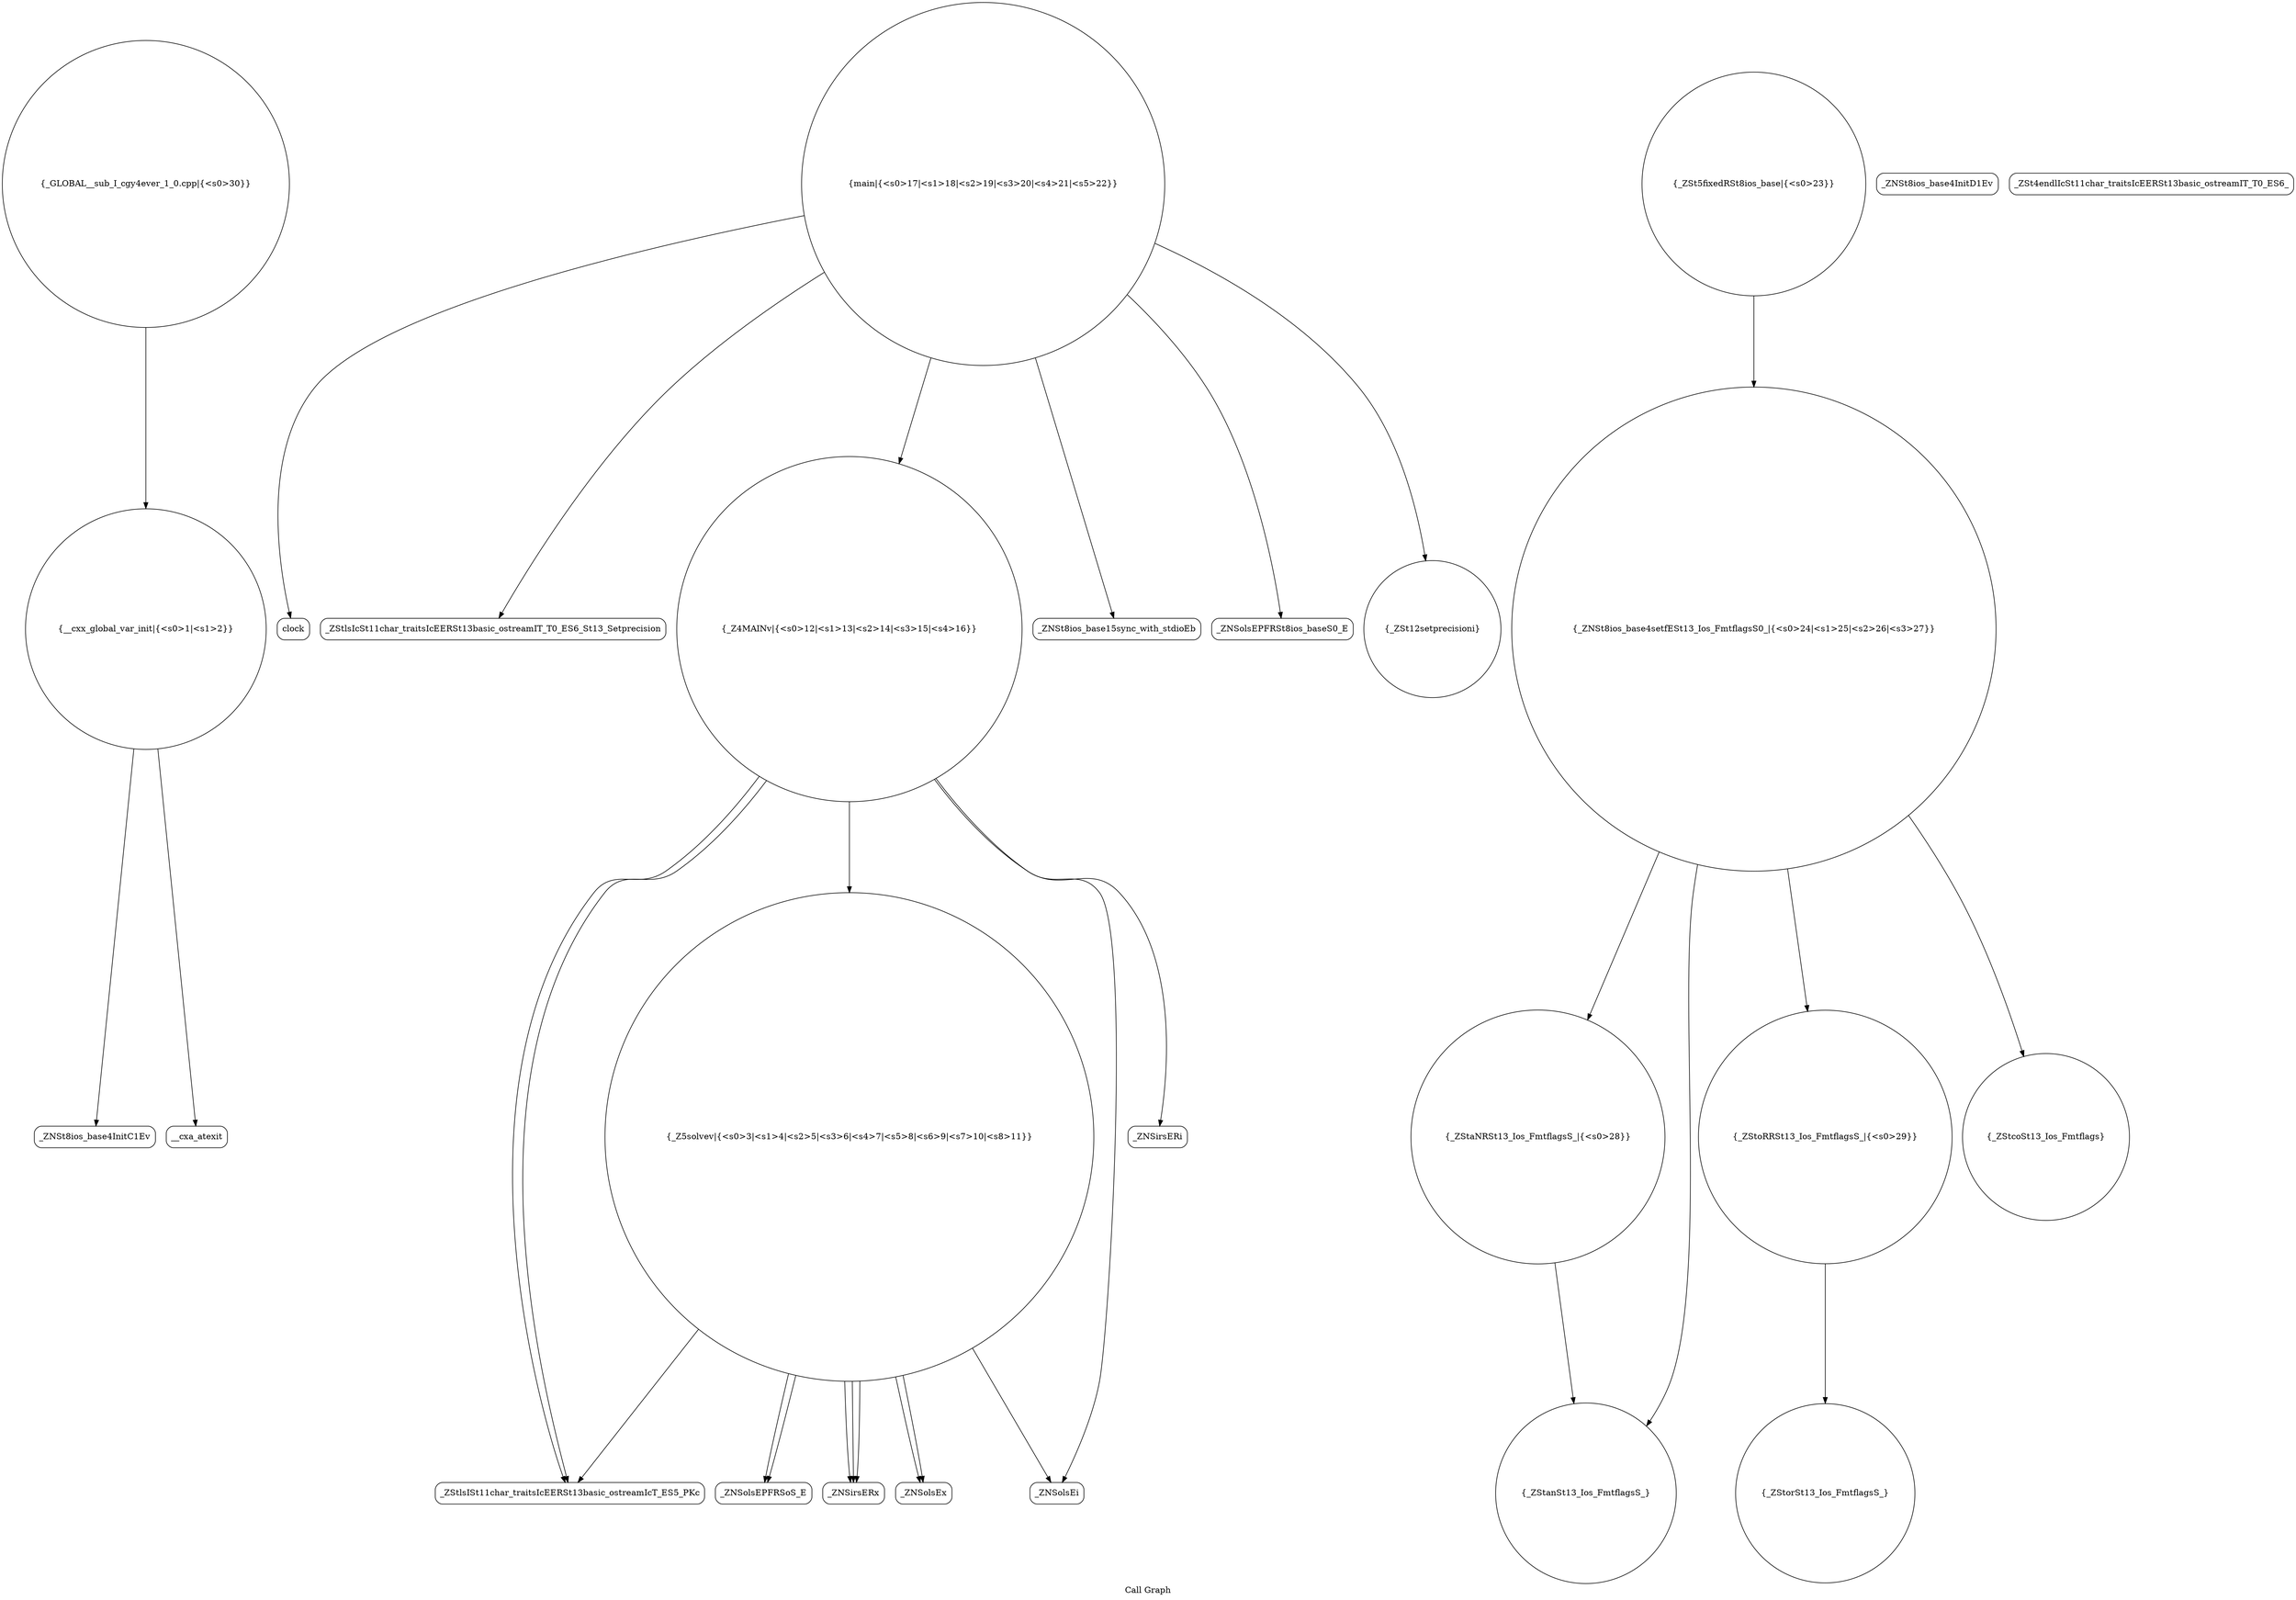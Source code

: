 digraph "Call Graph" {
	label="Call Graph";

	Node0x5591696694b0 [shape=record,shape=circle,label="{__cxx_global_var_init|{<s0>1|<s1>2}}"];
	Node0x5591696694b0:s0 -> Node0x559169669940[color=black];
	Node0x5591696694b0:s1 -> Node0x559169669a40[color=black];
	Node0x55916966a5c0 [shape=record,shape=circle,label="{_GLOBAL__sub_I_cgy4ever_1_0.cpp|{<s0>30}}"];
	Node0x55916966a5c0:s0 -> Node0x5591696694b0[color=black];
	Node0x559169669c40 [shape=record,shape=Mrecord,label="{_ZNSolsEPFRSoS_E}"];
	Node0x559169669fc0 [shape=record,shape=Mrecord,label="{clock}"];
	Node0x55916966a340 [shape=record,shape=circle,label="{_ZStaNRSt13_Ios_FmtflagsS_|{<s0>28}}"];
	Node0x55916966a340:s0 -> Node0x55916966a4c0[color=black];
	Node0x5591696699c0 [shape=record,shape=Mrecord,label="{_ZNSt8ios_base4InitD1Ev}"];
	Node0x559169669d40 [shape=record,shape=Mrecord,label="{_ZStlsISt11char_traitsIcEERSt13basic_ostreamIcT_ES5_PKc}"];
	Node0x55916966a0c0 [shape=record,shape=Mrecord,label="{_ZStlsIcSt11char_traitsIcEERSt13basic_ostreamIT_T0_ES6_St13_Setprecision}"];
	Node0x55916966a440 [shape=record,shape=circle,label="{_ZStoRRSt13_Ios_FmtflagsS_|{<s0>29}}"];
	Node0x55916966a440:s0 -> Node0x55916966a540[color=black];
	Node0x559169669ac0 [shape=record,shape=circle,label="{_Z5solvev|{<s0>3|<s1>4|<s2>5|<s3>6|<s4>7|<s5>8|<s6>9|<s7>10|<s8>11}}"];
	Node0x559169669ac0:s0 -> Node0x559169669b40[color=black];
	Node0x559169669ac0:s1 -> Node0x559169669b40[color=black];
	Node0x559169669ac0:s2 -> Node0x559169669b40[color=black];
	Node0x559169669ac0:s3 -> Node0x559169669bc0[color=black];
	Node0x559169669ac0:s4 -> Node0x559169669c40[color=black];
	Node0x559169669ac0:s5 -> Node0x559169669dc0[color=black];
	Node0x559169669ac0:s6 -> Node0x559169669d40[color=black];
	Node0x559169669ac0:s7 -> Node0x559169669dc0[color=black];
	Node0x559169669ac0:s8 -> Node0x559169669c40[color=black];
	Node0x559169669e40 [shape=record,shape=circle,label="{_Z4MAINv|{<s0>12|<s1>13|<s2>14|<s3>15|<s4>16}}"];
	Node0x559169669e40:s0 -> Node0x559169669ec0[color=black];
	Node0x559169669e40:s1 -> Node0x559169669d40[color=black];
	Node0x559169669e40:s2 -> Node0x559169669bc0[color=black];
	Node0x559169669e40:s3 -> Node0x559169669d40[color=black];
	Node0x559169669e40:s4 -> Node0x559169669ac0[color=black];
	Node0x55916966a1c0 [shape=record,shape=circle,label="{_ZSt5fixedRSt8ios_base|{<s0>23}}"];
	Node0x55916966a1c0:s0 -> Node0x55916966a2c0[color=black];
	Node0x55916966a540 [shape=record,shape=circle,label="{_ZStorSt13_Ios_FmtflagsS_}"];
	Node0x559169669bc0 [shape=record,shape=Mrecord,label="{_ZNSolsEi}"];
	Node0x559169669f40 [shape=record,shape=circle,label="{main|{<s0>17|<s1>18|<s2>19|<s3>20|<s4>21|<s5>22}}"];
	Node0x559169669f40:s0 -> Node0x559169669fc0[color=black];
	Node0x559169669f40:s1 -> Node0x55916966a040[color=black];
	Node0x559169669f40:s2 -> Node0x55916966a140[color=black];
	Node0x559169669f40:s3 -> Node0x55916966a240[color=black];
	Node0x559169669f40:s4 -> Node0x55916966a0c0[color=black];
	Node0x559169669f40:s5 -> Node0x559169669e40[color=black];
	Node0x55916966a2c0 [shape=record,shape=circle,label="{_ZNSt8ios_base4setfESt13_Ios_FmtflagsS0_|{<s0>24|<s1>25|<s2>26|<s3>27}}"];
	Node0x55916966a2c0:s0 -> Node0x55916966a3c0[color=black];
	Node0x55916966a2c0:s1 -> Node0x55916966a340[color=black];
	Node0x55916966a2c0:s2 -> Node0x55916966a4c0[color=black];
	Node0x55916966a2c0:s3 -> Node0x55916966a440[color=black];
	Node0x559169669940 [shape=record,shape=Mrecord,label="{_ZNSt8ios_base4InitC1Ev}"];
	Node0x559169669cc0 [shape=record,shape=Mrecord,label="{_ZSt4endlIcSt11char_traitsIcEERSt13basic_ostreamIT_T0_ES6_}"];
	Node0x55916966a040 [shape=record,shape=Mrecord,label="{_ZNSt8ios_base15sync_with_stdioEb}"];
	Node0x55916966a3c0 [shape=record,shape=circle,label="{_ZStcoSt13_Ios_Fmtflags}"];
	Node0x559169669a40 [shape=record,shape=Mrecord,label="{__cxa_atexit}"];
	Node0x559169669dc0 [shape=record,shape=Mrecord,label="{_ZNSolsEx}"];
	Node0x55916966a140 [shape=record,shape=Mrecord,label="{_ZNSolsEPFRSt8ios_baseS0_E}"];
	Node0x55916966a4c0 [shape=record,shape=circle,label="{_ZStanSt13_Ios_FmtflagsS_}"];
	Node0x559169669b40 [shape=record,shape=Mrecord,label="{_ZNSirsERx}"];
	Node0x559169669ec0 [shape=record,shape=Mrecord,label="{_ZNSirsERi}"];
	Node0x55916966a240 [shape=record,shape=circle,label="{_ZSt12setprecisioni}"];
}
